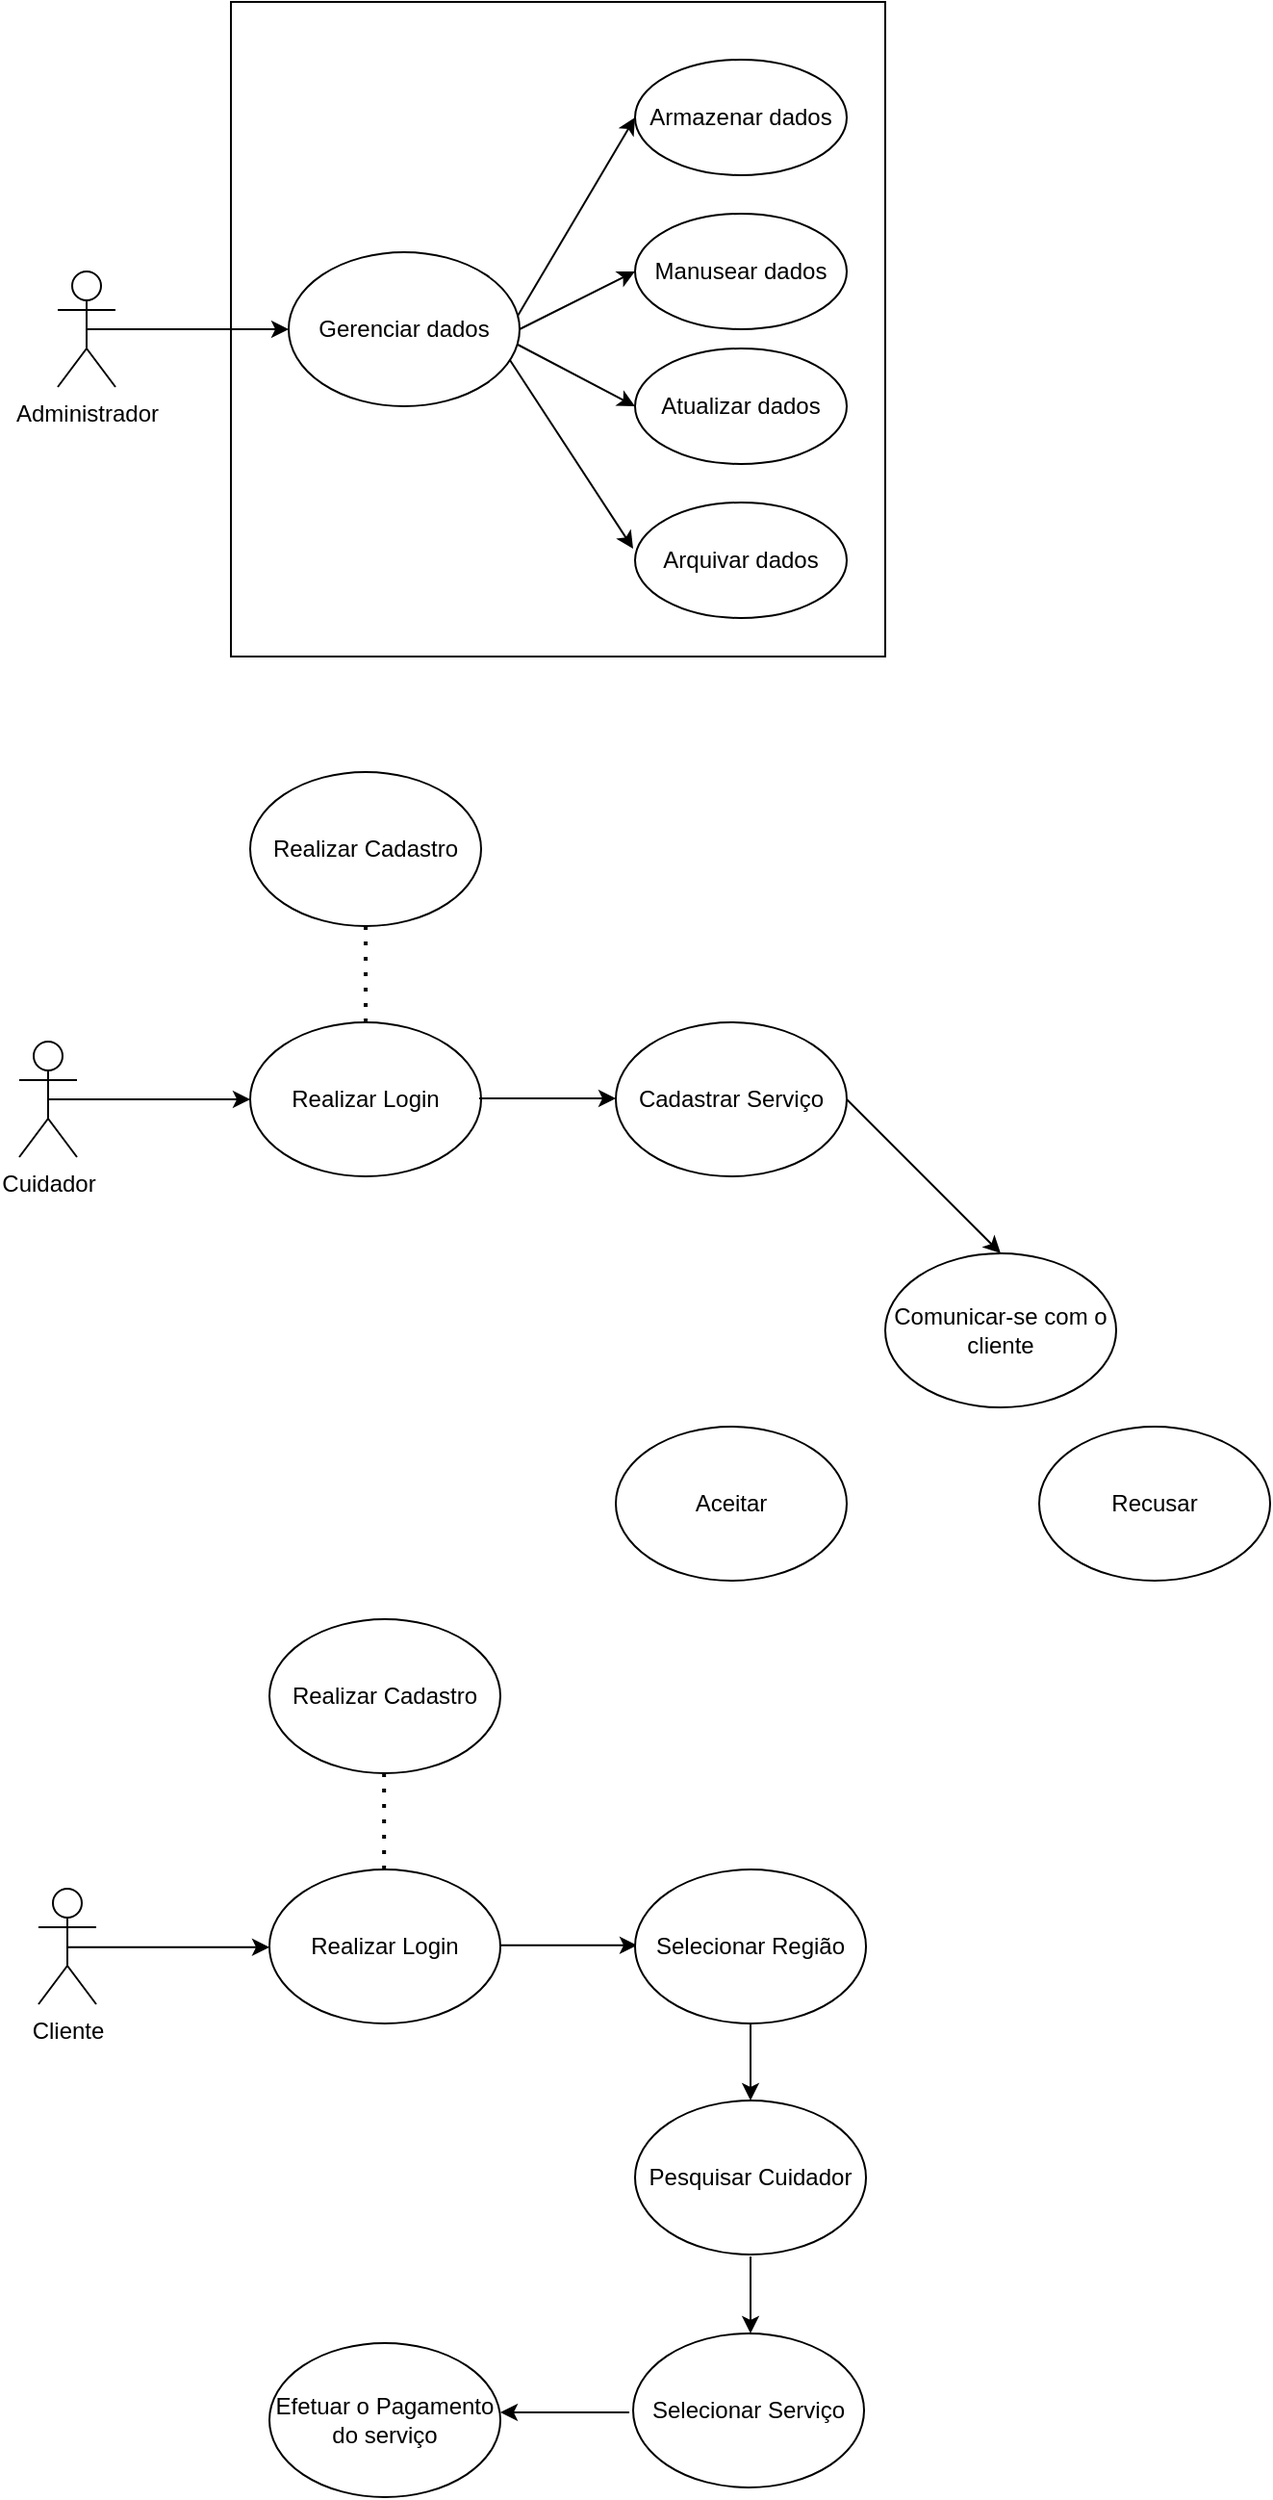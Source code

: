 <mxfile version="20.6.0" type="github">
  <diagram id="1JFybXOpvzETL5H1QQ5i" name="Página-1">
    <mxGraphModel dx="1047" dy="913" grid="1" gridSize="10" guides="1" tooltips="1" connect="1" arrows="1" fold="1" page="1" pageScale="1" pageWidth="827" pageHeight="1169" math="0" shadow="0">
      <root>
        <mxCell id="0" />
        <mxCell id="1" parent="0" />
        <mxCell id="NHUJ_iVghNOpvBfTZE3G-16" value="" style="whiteSpace=wrap;html=1;aspect=fixed;" vertex="1" parent="1">
          <mxGeometry x="270" y="10" width="340" height="340" as="geometry" />
        </mxCell>
        <mxCell id="NHUJ_iVghNOpvBfTZE3G-1" value="Cliente" style="shape=umlActor;verticalLabelPosition=bottom;verticalAlign=top;html=1;outlineConnect=0;" vertex="1" parent="1">
          <mxGeometry x="170" y="990" width="30" height="60" as="geometry" />
        </mxCell>
        <mxCell id="NHUJ_iVghNOpvBfTZE3G-2" value="Cuidador" style="shape=umlActor;verticalLabelPosition=bottom;verticalAlign=top;html=1;outlineConnect=0;" vertex="1" parent="1">
          <mxGeometry x="160" y="550" width="30" height="60" as="geometry" />
        </mxCell>
        <mxCell id="NHUJ_iVghNOpvBfTZE3G-3" value="Realizar Login" style="ellipse;whiteSpace=wrap;html=1;" vertex="1" parent="1">
          <mxGeometry x="280" y="540" width="120" height="80" as="geometry" />
        </mxCell>
        <mxCell id="NHUJ_iVghNOpvBfTZE3G-5" value="Administrador" style="shape=umlActor;verticalLabelPosition=bottom;verticalAlign=top;html=1;outlineConnect=0;" vertex="1" parent="1">
          <mxGeometry x="180" y="150" width="30" height="60" as="geometry" />
        </mxCell>
        <mxCell id="NHUJ_iVghNOpvBfTZE3G-6" value="Gerenciar dados" style="ellipse;whiteSpace=wrap;html=1;" vertex="1" parent="1">
          <mxGeometry x="300" y="140" width="120" height="80" as="geometry" />
        </mxCell>
        <mxCell id="NHUJ_iVghNOpvBfTZE3G-7" value="Armazenar dados" style="ellipse;whiteSpace=wrap;html=1;" vertex="1" parent="1">
          <mxGeometry x="480" y="40" width="110" height="60" as="geometry" />
        </mxCell>
        <mxCell id="NHUJ_iVghNOpvBfTZE3G-8" value="Manusear dados" style="ellipse;whiteSpace=wrap;html=1;" vertex="1" parent="1">
          <mxGeometry x="480" y="120" width="110" height="60" as="geometry" />
        </mxCell>
        <mxCell id="NHUJ_iVghNOpvBfTZE3G-9" value="Atualizar dados" style="ellipse;whiteSpace=wrap;html=1;" vertex="1" parent="1">
          <mxGeometry x="480" y="190" width="110" height="60" as="geometry" />
        </mxCell>
        <mxCell id="NHUJ_iVghNOpvBfTZE3G-10" value="Arquivar dados" style="ellipse;whiteSpace=wrap;html=1;" vertex="1" parent="1">
          <mxGeometry x="480" y="270" width="110" height="60" as="geometry" />
        </mxCell>
        <mxCell id="NHUJ_iVghNOpvBfTZE3G-11" value="" style="endArrow=classic;html=1;rounded=0;exitX=0.5;exitY=0.5;exitDx=0;exitDy=0;exitPerimeter=0;entryX=0;entryY=0.5;entryDx=0;entryDy=0;" edge="1" parent="1" source="NHUJ_iVghNOpvBfTZE3G-5" target="NHUJ_iVghNOpvBfTZE3G-6">
          <mxGeometry width="50" height="50" relative="1" as="geometry">
            <mxPoint x="300" y="420" as="sourcePoint" />
            <mxPoint x="350" y="370" as="targetPoint" />
          </mxGeometry>
        </mxCell>
        <mxCell id="NHUJ_iVghNOpvBfTZE3G-12" value="" style="endArrow=classic;html=1;rounded=0;exitX=0.992;exitY=0.413;exitDx=0;exitDy=0;exitPerimeter=0;entryX=0;entryY=0.5;entryDx=0;entryDy=0;" edge="1" parent="1" source="NHUJ_iVghNOpvBfTZE3G-6" target="NHUJ_iVghNOpvBfTZE3G-7">
          <mxGeometry width="50" height="50" relative="1" as="geometry">
            <mxPoint x="410" y="190" as="sourcePoint" />
            <mxPoint x="460" y="140" as="targetPoint" />
          </mxGeometry>
        </mxCell>
        <mxCell id="NHUJ_iVghNOpvBfTZE3G-13" value="" style="endArrow=classic;html=1;rounded=0;exitX=1;exitY=0.5;exitDx=0;exitDy=0;entryX=0;entryY=0.5;entryDx=0;entryDy=0;" edge="1" parent="1" source="NHUJ_iVghNOpvBfTZE3G-6" target="NHUJ_iVghNOpvBfTZE3G-8">
          <mxGeometry width="50" height="50" relative="1" as="geometry">
            <mxPoint x="429.04" y="183.04" as="sourcePoint" />
            <mxPoint x="490" y="80" as="targetPoint" />
          </mxGeometry>
        </mxCell>
        <mxCell id="NHUJ_iVghNOpvBfTZE3G-14" value="" style="endArrow=classic;html=1;rounded=0;exitX=0.992;exitY=0.6;exitDx=0;exitDy=0;entryX=0;entryY=0.5;entryDx=0;entryDy=0;exitPerimeter=0;" edge="1" parent="1" source="NHUJ_iVghNOpvBfTZE3G-6" target="NHUJ_iVghNOpvBfTZE3G-9">
          <mxGeometry width="50" height="50" relative="1" as="geometry">
            <mxPoint x="430" y="190" as="sourcePoint" />
            <mxPoint x="490" y="160" as="targetPoint" />
          </mxGeometry>
        </mxCell>
        <mxCell id="NHUJ_iVghNOpvBfTZE3G-15" value="" style="endArrow=classic;html=1;rounded=0;entryX=-0.009;entryY=0.4;entryDx=0;entryDy=0;entryPerimeter=0;exitX=0.958;exitY=0.7;exitDx=0;exitDy=0;exitPerimeter=0;" edge="1" parent="1" source="NHUJ_iVghNOpvBfTZE3G-6" target="NHUJ_iVghNOpvBfTZE3G-10">
          <mxGeometry width="50" height="50" relative="1" as="geometry">
            <mxPoint x="380" y="250" as="sourcePoint" />
            <mxPoint x="490" y="230" as="targetPoint" />
          </mxGeometry>
        </mxCell>
        <mxCell id="NHUJ_iVghNOpvBfTZE3G-19" value="" style="endArrow=classic;html=1;rounded=0;entryX=0;entryY=0.5;entryDx=0;entryDy=0;exitX=0.5;exitY=0.5;exitDx=0;exitDy=0;exitPerimeter=0;" edge="1" parent="1" source="NHUJ_iVghNOpvBfTZE3G-2" target="NHUJ_iVghNOpvBfTZE3G-3">
          <mxGeometry width="50" height="50" relative="1" as="geometry">
            <mxPoint x="210.0" y="640" as="sourcePoint" />
            <mxPoint x="290" y="570" as="targetPoint" />
          </mxGeometry>
        </mxCell>
        <mxCell id="NHUJ_iVghNOpvBfTZE3G-20" value="Realizar Cadastro" style="ellipse;whiteSpace=wrap;html=1;container=1;" vertex="1" parent="1">
          <mxGeometry x="280" y="410" width="120" height="80" as="geometry" />
        </mxCell>
        <mxCell id="NHUJ_iVghNOpvBfTZE3G-22" value="" style="endArrow=none;dashed=1;html=1;dashPattern=1 3;strokeWidth=2;rounded=0;exitX=0.5;exitY=0;exitDx=0;exitDy=0;entryX=0.5;entryY=1;entryDx=0;entryDy=0;" edge="1" parent="1" source="NHUJ_iVghNOpvBfTZE3G-3" target="NHUJ_iVghNOpvBfTZE3G-20">
          <mxGeometry width="50" height="50" relative="1" as="geometry">
            <mxPoint x="370" y="560" as="sourcePoint" />
            <mxPoint x="430" y="500" as="targetPoint" />
          </mxGeometry>
        </mxCell>
        <mxCell id="NHUJ_iVghNOpvBfTZE3G-4" value="Cadastrar Serviço" style="ellipse;whiteSpace=wrap;html=1;container=1;" vertex="1" parent="1">
          <mxGeometry x="470" y="540" width="120" height="80" as="geometry" />
        </mxCell>
        <mxCell id="NHUJ_iVghNOpvBfTZE3G-26" value="" style="endArrow=classic;html=1;rounded=0;exitX=0.5;exitY=0.5;exitDx=0;exitDy=0;exitPerimeter=0;" edge="1" parent="1">
          <mxGeometry width="50" height="50" relative="1" as="geometry">
            <mxPoint x="399" y="579.5" as="sourcePoint" />
            <mxPoint x="470" y="579.5" as="targetPoint" />
          </mxGeometry>
        </mxCell>
        <mxCell id="NHUJ_iVghNOpvBfTZE3G-27" value="" style="endArrow=classic;html=1;rounded=0;entryX=0;entryY=0.5;entryDx=0;entryDy=0;exitX=0.5;exitY=0.5;exitDx=0;exitDy=0;exitPerimeter=0;" edge="1" parent="1">
          <mxGeometry width="50" height="50" relative="1" as="geometry">
            <mxPoint x="185" y="1020.41" as="sourcePoint" />
            <mxPoint x="290" y="1020.41" as="targetPoint" />
          </mxGeometry>
        </mxCell>
        <mxCell id="NHUJ_iVghNOpvBfTZE3G-28" value="Realizar Login" style="ellipse;whiteSpace=wrap;html=1;" vertex="1" parent="1">
          <mxGeometry x="290" y="980" width="120" height="80" as="geometry" />
        </mxCell>
        <mxCell id="NHUJ_iVghNOpvBfTZE3G-29" value="" style="endArrow=none;dashed=1;html=1;dashPattern=1 3;strokeWidth=2;rounded=0;exitX=0.5;exitY=0;exitDx=0;exitDy=0;entryX=0.5;entryY=1;entryDx=0;entryDy=0;" edge="1" parent="1">
          <mxGeometry width="50" height="50" relative="1" as="geometry">
            <mxPoint x="349.58" y="980" as="sourcePoint" />
            <mxPoint x="349.58" y="930" as="targetPoint" />
          </mxGeometry>
        </mxCell>
        <mxCell id="NHUJ_iVghNOpvBfTZE3G-32" value="Realizar Cadastro" style="ellipse;whiteSpace=wrap;html=1;container=1;" vertex="1" parent="1">
          <mxGeometry x="290" y="850" width="120" height="80" as="geometry" />
        </mxCell>
        <mxCell id="NHUJ_iVghNOpvBfTZE3G-33" value="" style="endArrow=classic;html=1;rounded=0;exitX=0.5;exitY=0.5;exitDx=0;exitDy=0;exitPerimeter=0;" edge="1" parent="1">
          <mxGeometry width="50" height="50" relative="1" as="geometry">
            <mxPoint x="410" y="1019.41" as="sourcePoint" />
            <mxPoint x="481" y="1019.41" as="targetPoint" />
          </mxGeometry>
        </mxCell>
        <mxCell id="NHUJ_iVghNOpvBfTZE3G-34" value="Selecionar Serviço" style="ellipse;whiteSpace=wrap;html=1;container=1;" vertex="1" parent="1">
          <mxGeometry x="479" y="1221" width="120" height="80" as="geometry" />
        </mxCell>
        <mxCell id="NHUJ_iVghNOpvBfTZE3G-35" value="" style="endArrow=classic;html=1;rounded=0;entryX=1;entryY=0.5;entryDx=0;entryDy=0;" edge="1" parent="1">
          <mxGeometry width="50" height="50" relative="1" as="geometry">
            <mxPoint x="477" y="1262" as="sourcePoint" />
            <mxPoint x="410" y="1262" as="targetPoint" />
          </mxGeometry>
        </mxCell>
        <mxCell id="NHUJ_iVghNOpvBfTZE3G-36" value="Efetuar o Pagamento do serviço" style="ellipse;whiteSpace=wrap;html=1;container=1;" vertex="1" parent="1">
          <mxGeometry x="290" y="1226" width="120" height="80" as="geometry" />
        </mxCell>
        <mxCell id="NHUJ_iVghNOpvBfTZE3G-39" value="Selecionar Região" style="ellipse;whiteSpace=wrap;html=1;container=1;" vertex="1" parent="1">
          <mxGeometry x="480" y="980" width="120" height="80" as="geometry" />
        </mxCell>
        <mxCell id="NHUJ_iVghNOpvBfTZE3G-40" value="" style="endArrow=classic;html=1;rounded=0;exitX=0.5;exitY=1;exitDx=0;exitDy=0;entryX=0.5;entryY=0;entryDx=0;entryDy=0;" edge="1" parent="1" source="NHUJ_iVghNOpvBfTZE3G-39" target="NHUJ_iVghNOpvBfTZE3G-41">
          <mxGeometry width="50" height="50" relative="1" as="geometry">
            <mxPoint x="490" y="1140" as="sourcePoint" />
            <mxPoint x="540" y="1110" as="targetPoint" />
          </mxGeometry>
        </mxCell>
        <mxCell id="NHUJ_iVghNOpvBfTZE3G-41" value="Pesquisar Cuidador" style="ellipse;whiteSpace=wrap;html=1;container=1;" vertex="1" parent="1">
          <mxGeometry x="480" y="1100" width="120" height="80" as="geometry" />
        </mxCell>
        <mxCell id="NHUJ_iVghNOpvBfTZE3G-42" value="" style="endArrow=classic;html=1;rounded=0;exitX=0.5;exitY=1;exitDx=0;exitDy=0;entryX=0.5;entryY=0;entryDx=0;entryDy=0;" edge="1" parent="1">
          <mxGeometry width="50" height="50" relative="1" as="geometry">
            <mxPoint x="540" y="1181" as="sourcePoint" />
            <mxPoint x="540" y="1221" as="targetPoint" />
          </mxGeometry>
        </mxCell>
        <mxCell id="NHUJ_iVghNOpvBfTZE3G-45" value="Comunicar-se com o cliente" style="ellipse;whiteSpace=wrap;html=1;" vertex="1" parent="1">
          <mxGeometry x="610" y="660" width="120" height="80" as="geometry" />
        </mxCell>
        <mxCell id="NHUJ_iVghNOpvBfTZE3G-46" value="" style="endArrow=classic;html=1;rounded=0;exitX=1;exitY=0.5;exitDx=0;exitDy=0;entryX=0.5;entryY=0;entryDx=0;entryDy=0;" edge="1" parent="1" source="NHUJ_iVghNOpvBfTZE3G-4" target="NHUJ_iVghNOpvBfTZE3G-45">
          <mxGeometry width="50" height="50" relative="1" as="geometry">
            <mxPoint x="370" y="850" as="sourcePoint" />
            <mxPoint x="420" y="800" as="targetPoint" />
          </mxGeometry>
        </mxCell>
        <mxCell id="NHUJ_iVghNOpvBfTZE3G-47" value="Aceitar" style="ellipse;whiteSpace=wrap;html=1;" vertex="1" parent="1">
          <mxGeometry x="470" y="750" width="120" height="80" as="geometry" />
        </mxCell>
        <mxCell id="NHUJ_iVghNOpvBfTZE3G-48" value="Recusar" style="ellipse;whiteSpace=wrap;html=1;" vertex="1" parent="1">
          <mxGeometry x="690" y="750" width="120" height="80" as="geometry" />
        </mxCell>
      </root>
    </mxGraphModel>
  </diagram>
</mxfile>
